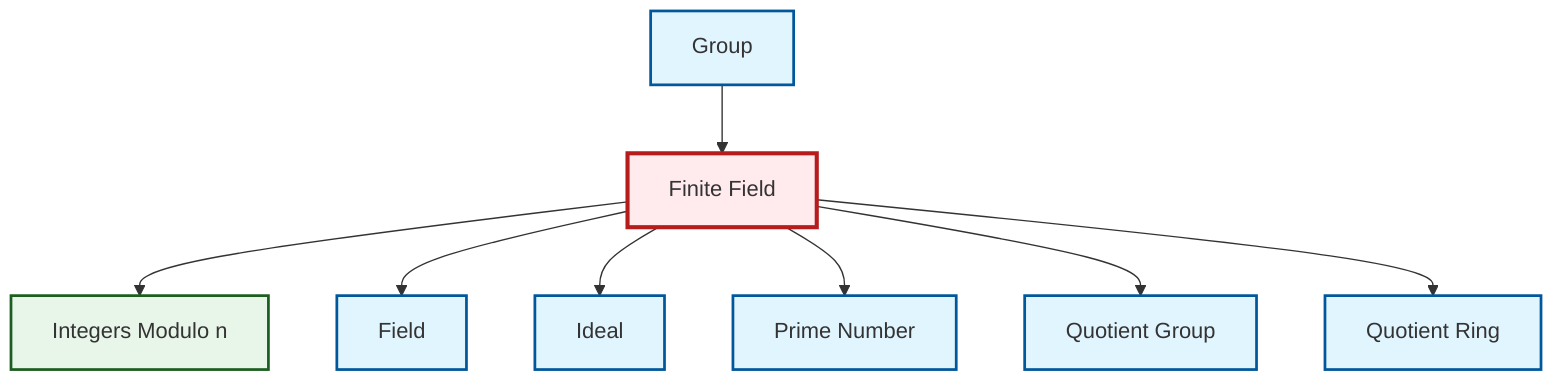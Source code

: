 graph TD
    classDef definition fill:#e1f5fe,stroke:#01579b,stroke-width:2px
    classDef theorem fill:#f3e5f5,stroke:#4a148c,stroke-width:2px
    classDef axiom fill:#fff3e0,stroke:#e65100,stroke-width:2px
    classDef example fill:#e8f5e9,stroke:#1b5e20,stroke-width:2px
    classDef current fill:#ffebee,stroke:#b71c1c,stroke-width:3px
    ex-finite-field["Finite Field"]:::example
    def-group["Group"]:::definition
    ex-quotient-integers-mod-n["Integers Modulo n"]:::example
    def-prime["Prime Number"]:::definition
    def-field["Field"]:::definition
    def-quotient-ring["Quotient Ring"]:::definition
    def-ideal["Ideal"]:::definition
    def-quotient-group["Quotient Group"]:::definition
    ex-finite-field --> ex-quotient-integers-mod-n
    def-group --> ex-finite-field
    ex-finite-field --> def-field
    ex-finite-field --> def-ideal
    ex-finite-field --> def-prime
    ex-finite-field --> def-quotient-group
    ex-finite-field --> def-quotient-ring
    class ex-finite-field current